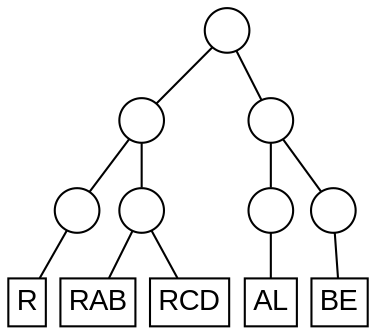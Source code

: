 digraph G {
// customize the following three lines to your liking
graph [layout=dot rankdir=BT nodesep=0.1 ranksep=0.3]
node  [fontname=Arial width=0.25 height=0.25 margin=0.05]
edge  [fontname=Arial]
// the rest describes the ML tree
n1 [shape=circle label=" " margin=0]
n2 [shape=circle label=" " margin=0]
n2 -> n1 [dir=none]
n3 [shape=circle label=" " margin=0]
f1 [shape=box,label="R"]
f1 -> n3 [dir=none]
n3 -> n2 [dir=none]
n4 [shape=circle label=" " margin=0]
f2 [shape=box,label="RAB"]
f2 -> n4 [dir=none]
f3 [shape=box,label="RCD"]
f3 -> n4 [dir=none]
n4 -> n2 [dir=none]
n5 [shape=circle label=" " margin=0]
n5 -> n1 [dir=none]
n6 [shape=circle label=" " margin=0]
f4 [shape=box,label="AL"]
f4 -> n6 [dir=none]
n6 -> n5 [dir=none]
n7 [shape=circle label=" " margin=0]
f5 [shape=box,label="BE"]
f5 -> n7 [dir=none]
n7 -> n5 [dir=none]
}
